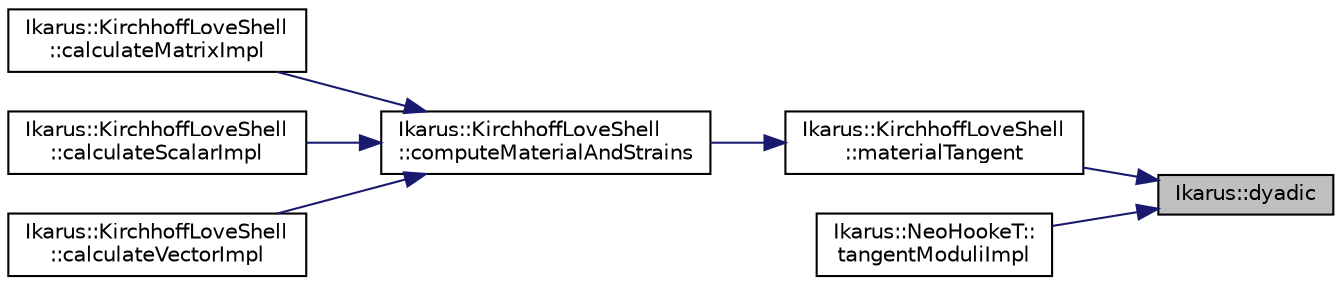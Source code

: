 digraph "Ikarus::dyadic"
{
 // LATEX_PDF_SIZE
  edge [fontname="Helvetica",fontsize="10",labelfontname="Helvetica",labelfontsize="10"];
  node [fontname="Helvetica",fontsize="10",shape=record];
  rankdir="RL";
  Node1 [label="Ikarus::dyadic",height=0.2,width=0.4,color="black", fillcolor="grey75", style="filled", fontcolor="black",tooltip="Computes the dyadic product of two Eigen tensors."];
  Node1 -> Node2 [dir="back",color="midnightblue",fontsize="10",style="solid"];
  Node2 [label="Ikarus::KirchhoffLoveShell\l::materialTangent",height=0.2,width=0.4,color="black", fillcolor="white", style="filled",URL="$a01290.html#aa135b5062856432512c7d29f1ff675b0",tooltip=" "];
  Node2 -> Node3 [dir="back",color="midnightblue",fontsize="10",style="solid"];
  Node3 [label="Ikarus::KirchhoffLoveShell\l::computeMaterialAndStrains",height=0.2,width=0.4,color="black", fillcolor="white", style="filled",URL="$a01290.html#a02b95fb491292c3230a70d4ea77b85c8",tooltip="Compute material properties and strains at a given integration point."];
  Node3 -> Node4 [dir="back",color="midnightblue",fontsize="10",style="solid"];
  Node4 [label="Ikarus::KirchhoffLoveShell\l::calculateMatrixImpl",height=0.2,width=0.4,color="black", fillcolor="white", style="filled",URL="$a01290.html#aab5382fc4bf1bac0f78dbd306a6ba010",tooltip=" "];
  Node3 -> Node5 [dir="back",color="midnightblue",fontsize="10",style="solid"];
  Node5 [label="Ikarus::KirchhoffLoveShell\l::calculateScalarImpl",height=0.2,width=0.4,color="black", fillcolor="white", style="filled",URL="$a01290.html#a83c5d12a0591fce31bc29ea903156863",tooltip=" "];
  Node3 -> Node6 [dir="back",color="midnightblue",fontsize="10",style="solid"];
  Node6 [label="Ikarus::KirchhoffLoveShell\l::calculateVectorImpl",height=0.2,width=0.4,color="black", fillcolor="white", style="filled",URL="$a01290.html#a41a0a9873dd4107fd444250de72e99bc",tooltip=" "];
  Node1 -> Node7 [dir="back",color="midnightblue",fontsize="10",style="solid"];
  Node7 [label="Ikarus::NeoHookeT::\ltangentModuliImpl",height=0.2,width=0.4,color="black", fillcolor="white", style="filled",URL="$a01318.html#aec2dfac0aca87f7998a0f0c2b3b63133",tooltip="Computes the tangent moduli in the Neo-Hookean material model."];
}
